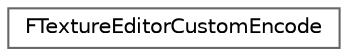 digraph "Graphical Class Hierarchy"
{
 // INTERACTIVE_SVG=YES
 // LATEX_PDF_SIZE
  bgcolor="transparent";
  edge [fontname=Helvetica,fontsize=10,labelfontname=Helvetica,labelfontsize=10];
  node [fontname=Helvetica,fontsize=10,shape=box,height=0.2,width=0.4];
  rankdir="LR";
  Node0 [id="Node000000",label="FTextureEditorCustomEncode",height=0.2,width=0.4,color="grey40", fillcolor="white", style="filled",URL="$d2/d75/classFTextureEditorCustomEncode.html",tooltip=" "];
}
